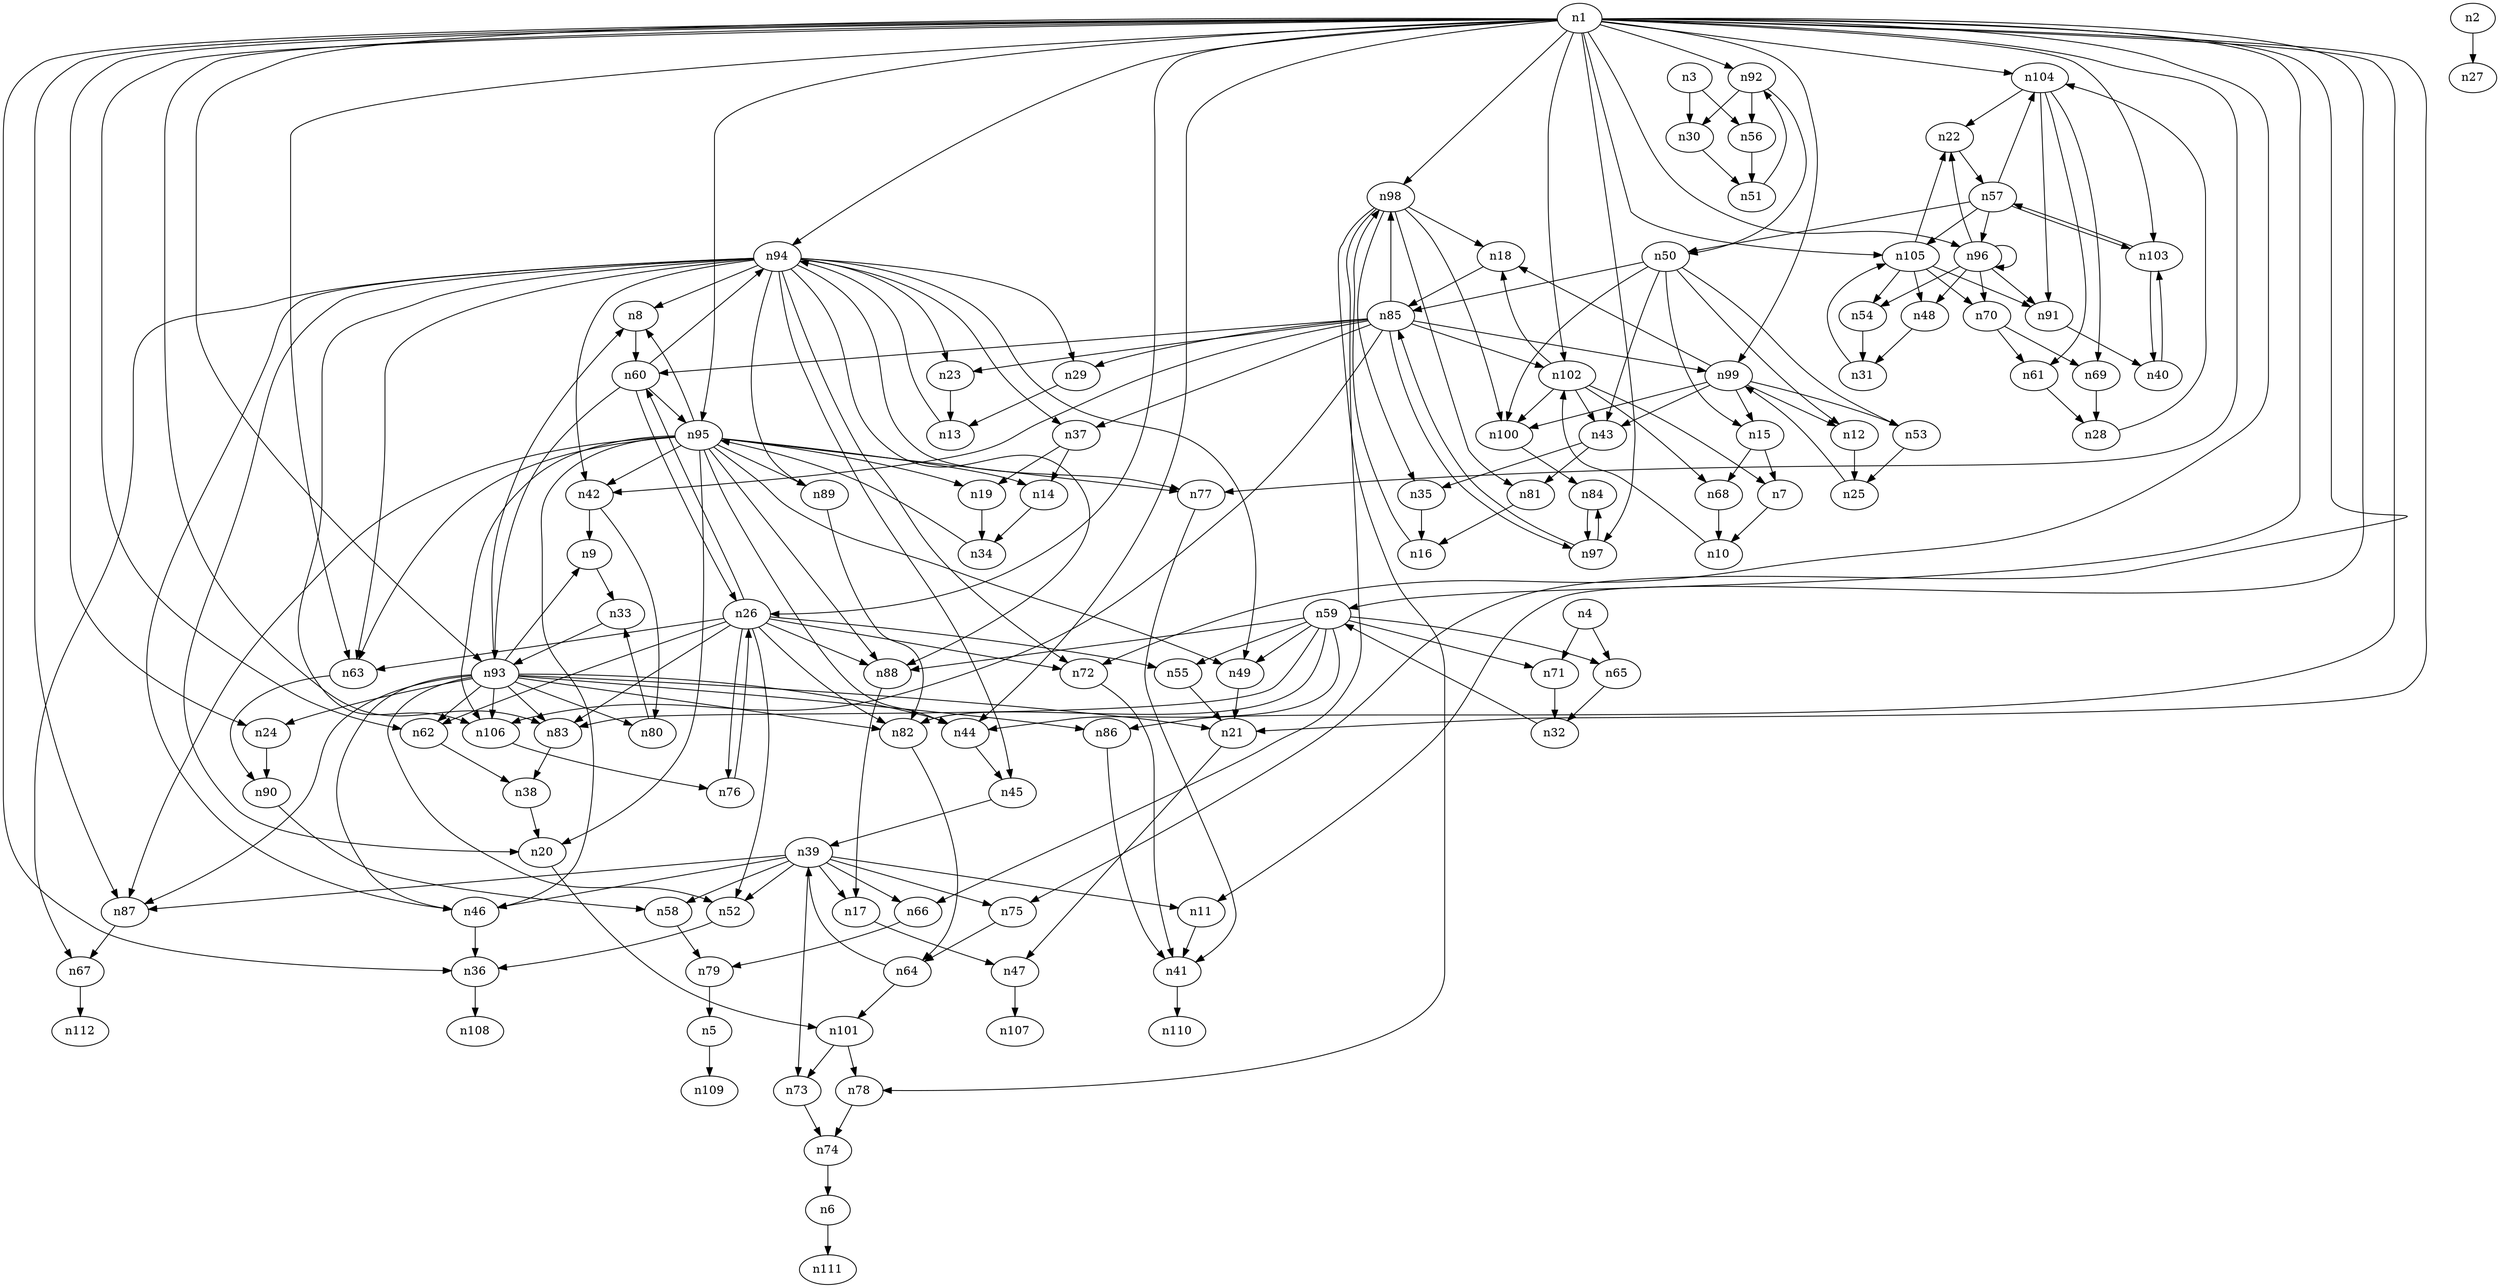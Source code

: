 digraph G {
 edge [w2=1];
  n79 -> n5 [w1=1];
  n74 -> n6 [w1=1];
  n15 -> n7 [w1=1];
  n102 -> n7 [w1=1];
  n94 -> n8 [w1=1];
  n95 -> n8 [w1=1];
  n93 -> n8 [w1=1];
  n93 -> n9 [w1=1];
  n42 -> n9 [w1=1];
  n7 -> n10 [w1=1];
  n68 -> n10 [w1=1];
  n1 -> n11 [w1=1];
  n39 -> n11 [w1=1];
  n99 -> n12 [w1=1];
  n50 -> n12 [w1=1];
  n23 -> n13 [w1=1];
  n29 -> n13 [w1=1];
  n95 -> n14 [w1=1];
  n37 -> n14 [w1=1];
  n99 -> n15 [w1=1];
  n50 -> n15 [w1=0];
  n35 -> n16 [w1=1];
  n81 -> n16 [w1=1];
  n39 -> n17 [w1=1];
  n88 -> n17 [w1=1];
  n99 -> n18 [w1=1];
  n98 -> n18 [w1=1];
  n102 -> n18 [w1=1];
  n95 -> n19 [w1=1];
  n37 -> n19 [w1=1];
  n94 -> n20 [w1=1];
  n95 -> n20 [w1=1];
  n38 -> n20 [w1=0];
  n1 -> n21 [w1=0];
  n93 -> n21 [w1=1];
  n49 -> n21 [w1=1];
  n55 -> n21 [w1=1];
  n104 -> n22 [w1=1];
  n105 -> n22 [w1=1];
  n96 -> n22 [w1=1];
  n94 -> n23 [w1=1];
  n85 -> n23 [w1=1];
  n1 -> n24 [w1=1];
  n93 -> n24 [w1=1];
  n12 -> n25 [w1=0];
  n53 -> n25 [w1=1];
  n1 -> n26 [w1=1];
  n60 -> n26 [w1=1];
  n76 -> n26 [w1=1];
  n2 -> n27 [w1=1];
  n61 -> n28 [w1=1];
  n69 -> n28 [w1=1];
  n94 -> n29 [w1=1];
  n85 -> n29 [w1=1];
  n3 -> n30 [w1=1];
  n92 -> n30 [w1=1];
  n48 -> n31 [w1=1];
  n54 -> n31 [w1=1];
  n65 -> n32 [w1=1];
  n71 -> n32 [w1=1];
  n9 -> n33 [w1=0];
  n80 -> n33 [w1=1];
  n14 -> n34 [w1=0];
  n19 -> n34 [w1=1];
  n98 -> n35 [w1=1];
  n43 -> n35 [w1=1];
  n1 -> n36 [w1=1];
  n46 -> n36 [w1=1];
  n52 -> n36 [w1=1];
  n94 -> n37 [w1=1];
  n85 -> n37 [w1=1];
  n62 -> n38 [w1=1];
  n83 -> n38 [w1=1];
  n45 -> n39 [w1=0];
  n64 -> n39 [w1=1];
  n103 -> n40 [w1=1];
  n91 -> n40 [w1=1];
  n11 -> n41 [w1=1];
  n72 -> n41 [w1=1];
  n77 -> n41 [w1=1];
  n86 -> n41 [w1=1];
  n94 -> n42 [w1=1];
  n95 -> n42 [w1=1];
  n85 -> n42 [w1=1];
  n99 -> n43 [w1=1];
  n102 -> n43 [w1=1];
  n50 -> n43 [w1=1];
  n1 -> n44 [w1=1];
  n59 -> n44 [w1=1];
  n95 -> n44 [w1=1];
  n93 -> n44 [w1=1];
  n94 -> n45 [w1=1];
  n44 -> n45 [w1=1];
  n94 -> n46 [w1=1];
  n95 -> n46 [w1=1];
  n93 -> n46 [w1=1];
  n39 -> n46 [w1=1];
  n17 -> n47 [w1=0];
  n21 -> n47 [w1=1];
  n105 -> n48 [w1=1];
  n96 -> n48 [w1=1];
  n59 -> n49 [w1=1];
  n94 -> n49 [w1=1];
  n95 -> n49 [w1=1];
  n92 -> n50 [w1=1];
  n57 -> n50 [w1=1];
  n30 -> n51 [w1=0];
  n56 -> n51 [w1=1];
  n26 -> n52 [w1=1];
  n39 -> n52 [w1=1];
  n93 -> n52 [w1=1];
  n99 -> n53 [w1=1];
  n50 -> n53 [w1=1];
  n105 -> n54 [w1=1];
  n96 -> n54 [w1=1];
  n59 -> n55 [w1=1];
  n26 -> n55 [w1=1];
  n3 -> n56 [w1=1];
  n92 -> n56 [w1=1];
  n103 -> n57 [w1=1];
  n22 -> n57 [w1=1];
  n39 -> n58 [w1=1];
  n90 -> n58 [w1=1];
  n1 -> n59 [w1=0];
  n32 -> n59 [w1=1];
  n8 -> n60 [w1=1];
  n26 -> n60 [w1=1];
  n85 -> n60 [w1=1];
  n104 -> n61 [w1=1];
  n70 -> n61 [w1=1];
  n1 -> n62 [w1=1];
  n26 -> n62 [w1=1];
  n93 -> n62 [w1=1];
  n1 -> n63 [w1=0];
  n26 -> n63 [w1=1];
  n94 -> n63 [w1=1];
  n95 -> n63 [w1=1];
  n75 -> n64 [w1=1];
  n82 -> n64 [w1=1];
  n4 -> n65 [w1=1];
  n59 -> n65 [w1=1];
  n98 -> n66 [w1=1];
  n39 -> n66 [w1=1];
  n94 -> n67 [w1=1];
  n87 -> n67 [w1=1];
  n102 -> n68 [w1=1];
  n15 -> n68 [w1=1];
  n104 -> n69 [w1=1];
  n70 -> n69 [w1=1];
  n105 -> n70 [w1=1];
  n96 -> n70 [w1=1];
  n4 -> n71 [w1=1];
  n59 -> n71 [w1=1];
  n1 -> n72 [w1=1];
  n26 -> n72 [w1=1];
  n94 -> n72 [w1=1];
  n39 -> n73 [w1=1];
  n101 -> n73 [w1=1];
  n73 -> n74 [w1=1];
  n78 -> n74 [w1=1];
  n1 -> n75 [w1=1];
  n39 -> n75 [w1=1];
  n26 -> n76 [w1=1];
  n106 -> n76 [w1=1];
  n1 -> n77 [w1=1];
  n94 -> n77 [w1=1];
  n95 -> n77 [w1=1];
  n98 -> n78 [w1=1];
  n101 -> n78 [w1=1];
  n58 -> n79 [w1=1];
  n66 -> n79 [w1=1];
  n93 -> n80 [w1=1];
  n42 -> n80 [w1=1];
  n98 -> n81 [w1=1];
  n43 -> n81 [w1=1];
  n59 -> n82 [w1=1];
  n26 -> n82 [w1=1];
  n93 -> n82 [w1=1];
  n89 -> n82 [w1=1];
  n1 -> n83 [w1=1];
  n59 -> n83 [w1=1];
  n26 -> n83 [w1=1];
  n93 -> n83 [w1=1];
  n97 -> n84 [w1=1];
  n100 -> n84 [w1=1];
  n18 -> n85 [w1=1];
  n50 -> n85 [w1=1];
  n97 -> n85 [w1=1];
  n1 -> n86 [w1=1];
  n93 -> n86 [w1=1];
  n1 -> n87 [w1=1];
  n95 -> n87 [w1=1];
  n93 -> n87 [w1=1];
  n39 -> n87 [w1=1];
  n59 -> n88 [w1=1];
  n26 -> n88 [w1=1];
  n94 -> n88 [w1=1];
  n95 -> n88 [w1=1];
  n94 -> n89 [w1=1];
  n95 -> n89 [w1=1];
  n24 -> n90 [w1=1];
  n63 -> n90 [w1=1];
  n104 -> n91 [w1=1];
  n105 -> n91 [w1=1];
  n96 -> n91 [w1=1];
  n1 -> n92 [w1=1];
  n51 -> n92 [w1=0];
  n1 -> n93 [w1=0];
  n33 -> n93 [w1=1];
  n60 -> n93 [w1=1];
  n1 -> n94 [w1=1];
  n13 -> n94 [w1=1];
  n60 -> n94 [w1=1];
  n1 -> n95 [w1=1];
  n34 -> n95 [w1=1];
  n60 -> n95 [w1=1];
  n1 -> n96 [w1=0];
  n57 -> n96 [w1=1];
  n96 -> n96 [w1=1];
  n1 -> n97 [w1=1];
  n84 -> n97 [w1=1];
  n85 -> n97 [w1=1];
  n1 -> n98 [w1=1];
  n16 -> n98 [w1=1];
  n85 -> n98 [w1=0];
  n1 -> n99 [w1=1];
  n25 -> n99 [w1=0];
  n85 -> n99 [w1=1];
  n99 -> n100 [w1=1];
  n98 -> n100 [w1=1];
  n102 -> n100 [w1=1];
  n50 -> n100 [w1=1];
  n20 -> n101 [w1=1];
  n64 -> n101 [w1=1];
  n1 -> n102 [w1=1];
  n10 -> n102 [w1=0];
  n85 -> n102 [w1=1];
  n1 -> n103 [w1=1];
  n40 -> n103 [w1=1];
  n57 -> n103 [w1=0];
  n1 -> n104 [w1=1];
  n28 -> n104 [w1=1];
  n57 -> n104 [w1=0];
  n1 -> n105 [w1=1];
  n31 -> n105 [w1=1];
  n57 -> n105 [w1=1];
  n94 -> n106 [w1=1];
  n95 -> n106 [w1=1];
  n93 -> n106 [w1=1];
  n85 -> n106 [w1=1];
  n47 -> n107 [w1=1];
  n36 -> n108 [w1=1];
  n5 -> n109 [w1=1];
  n41 -> n110 [w1=1];
  n6 -> n111 [w1=1];
  n67 -> n112 [w1=1];
}
